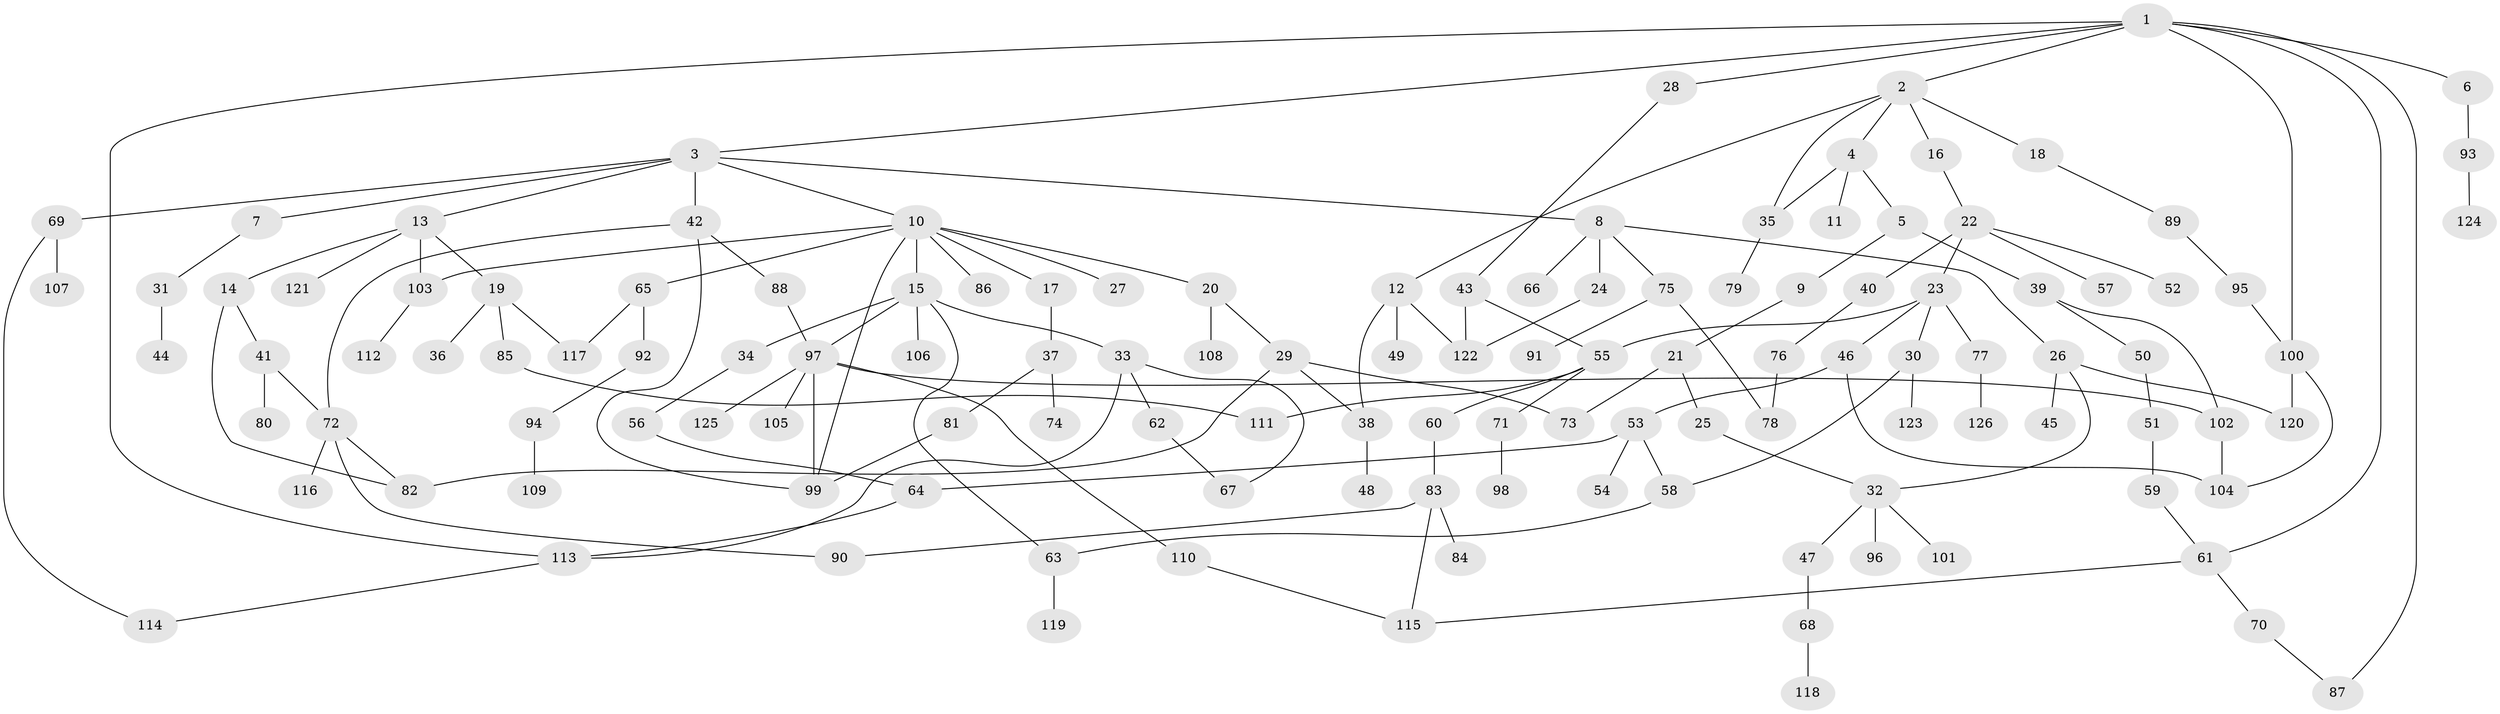 // Generated by graph-tools (version 1.1) at 2025/13/03/09/25 04:13:25]
// undirected, 126 vertices, 160 edges
graph export_dot {
graph [start="1"]
  node [color=gray90,style=filled];
  1;
  2;
  3;
  4;
  5;
  6;
  7;
  8;
  9;
  10;
  11;
  12;
  13;
  14;
  15;
  16;
  17;
  18;
  19;
  20;
  21;
  22;
  23;
  24;
  25;
  26;
  27;
  28;
  29;
  30;
  31;
  32;
  33;
  34;
  35;
  36;
  37;
  38;
  39;
  40;
  41;
  42;
  43;
  44;
  45;
  46;
  47;
  48;
  49;
  50;
  51;
  52;
  53;
  54;
  55;
  56;
  57;
  58;
  59;
  60;
  61;
  62;
  63;
  64;
  65;
  66;
  67;
  68;
  69;
  70;
  71;
  72;
  73;
  74;
  75;
  76;
  77;
  78;
  79;
  80;
  81;
  82;
  83;
  84;
  85;
  86;
  87;
  88;
  89;
  90;
  91;
  92;
  93;
  94;
  95;
  96;
  97;
  98;
  99;
  100;
  101;
  102;
  103;
  104;
  105;
  106;
  107;
  108;
  109;
  110;
  111;
  112;
  113;
  114;
  115;
  116;
  117;
  118;
  119;
  120;
  121;
  122;
  123;
  124;
  125;
  126;
  1 -- 2;
  1 -- 3;
  1 -- 6;
  1 -- 28;
  1 -- 61;
  1 -- 87;
  1 -- 113;
  1 -- 100;
  2 -- 4;
  2 -- 12;
  2 -- 16;
  2 -- 18;
  2 -- 35;
  3 -- 7;
  3 -- 8;
  3 -- 10;
  3 -- 13;
  3 -- 42;
  3 -- 69;
  4 -- 5;
  4 -- 11;
  4 -- 35;
  5 -- 9;
  5 -- 39;
  6 -- 93;
  7 -- 31;
  8 -- 24;
  8 -- 26;
  8 -- 66;
  8 -- 75;
  9 -- 21;
  10 -- 15;
  10 -- 17;
  10 -- 20;
  10 -- 27;
  10 -- 65;
  10 -- 86;
  10 -- 103;
  10 -- 99;
  12 -- 38;
  12 -- 49;
  12 -- 122;
  13 -- 14;
  13 -- 19;
  13 -- 103;
  13 -- 121;
  14 -- 41;
  14 -- 82;
  15 -- 33;
  15 -- 34;
  15 -- 97;
  15 -- 106;
  15 -- 63;
  16 -- 22;
  17 -- 37;
  18 -- 89;
  19 -- 36;
  19 -- 85;
  19 -- 117;
  20 -- 29;
  20 -- 108;
  21 -- 25;
  21 -- 73;
  22 -- 23;
  22 -- 40;
  22 -- 52;
  22 -- 57;
  23 -- 30;
  23 -- 46;
  23 -- 77;
  23 -- 55;
  24 -- 122;
  25 -- 32;
  26 -- 32;
  26 -- 45;
  26 -- 120;
  28 -- 43;
  29 -- 73;
  29 -- 82;
  29 -- 38;
  30 -- 58;
  30 -- 123;
  31 -- 44;
  32 -- 47;
  32 -- 96;
  32 -- 101;
  33 -- 62;
  33 -- 67;
  33 -- 113;
  34 -- 56;
  35 -- 79;
  37 -- 74;
  37 -- 81;
  38 -- 48;
  39 -- 50;
  39 -- 102;
  40 -- 76;
  41 -- 72;
  41 -- 80;
  42 -- 88;
  42 -- 99;
  42 -- 72;
  43 -- 55;
  43 -- 122;
  46 -- 53;
  46 -- 104;
  47 -- 68;
  50 -- 51;
  51 -- 59;
  53 -- 54;
  53 -- 64;
  53 -- 58;
  55 -- 60;
  55 -- 71;
  55 -- 111;
  56 -- 64;
  58 -- 63;
  59 -- 61;
  60 -- 83;
  61 -- 70;
  61 -- 115;
  62 -- 67;
  63 -- 119;
  64 -- 113;
  65 -- 92;
  65 -- 117;
  68 -- 118;
  69 -- 107;
  69 -- 114;
  70 -- 87;
  71 -- 98;
  72 -- 82;
  72 -- 90;
  72 -- 116;
  75 -- 78;
  75 -- 91;
  76 -- 78;
  77 -- 126;
  81 -- 99;
  83 -- 84;
  83 -- 115;
  83 -- 90;
  85 -- 111;
  88 -- 97;
  89 -- 95;
  92 -- 94;
  93 -- 124;
  94 -- 109;
  95 -- 100;
  97 -- 105;
  97 -- 110;
  97 -- 125;
  97 -- 102;
  97 -- 99;
  100 -- 120;
  100 -- 104;
  102 -- 104;
  103 -- 112;
  110 -- 115;
  113 -- 114;
}
